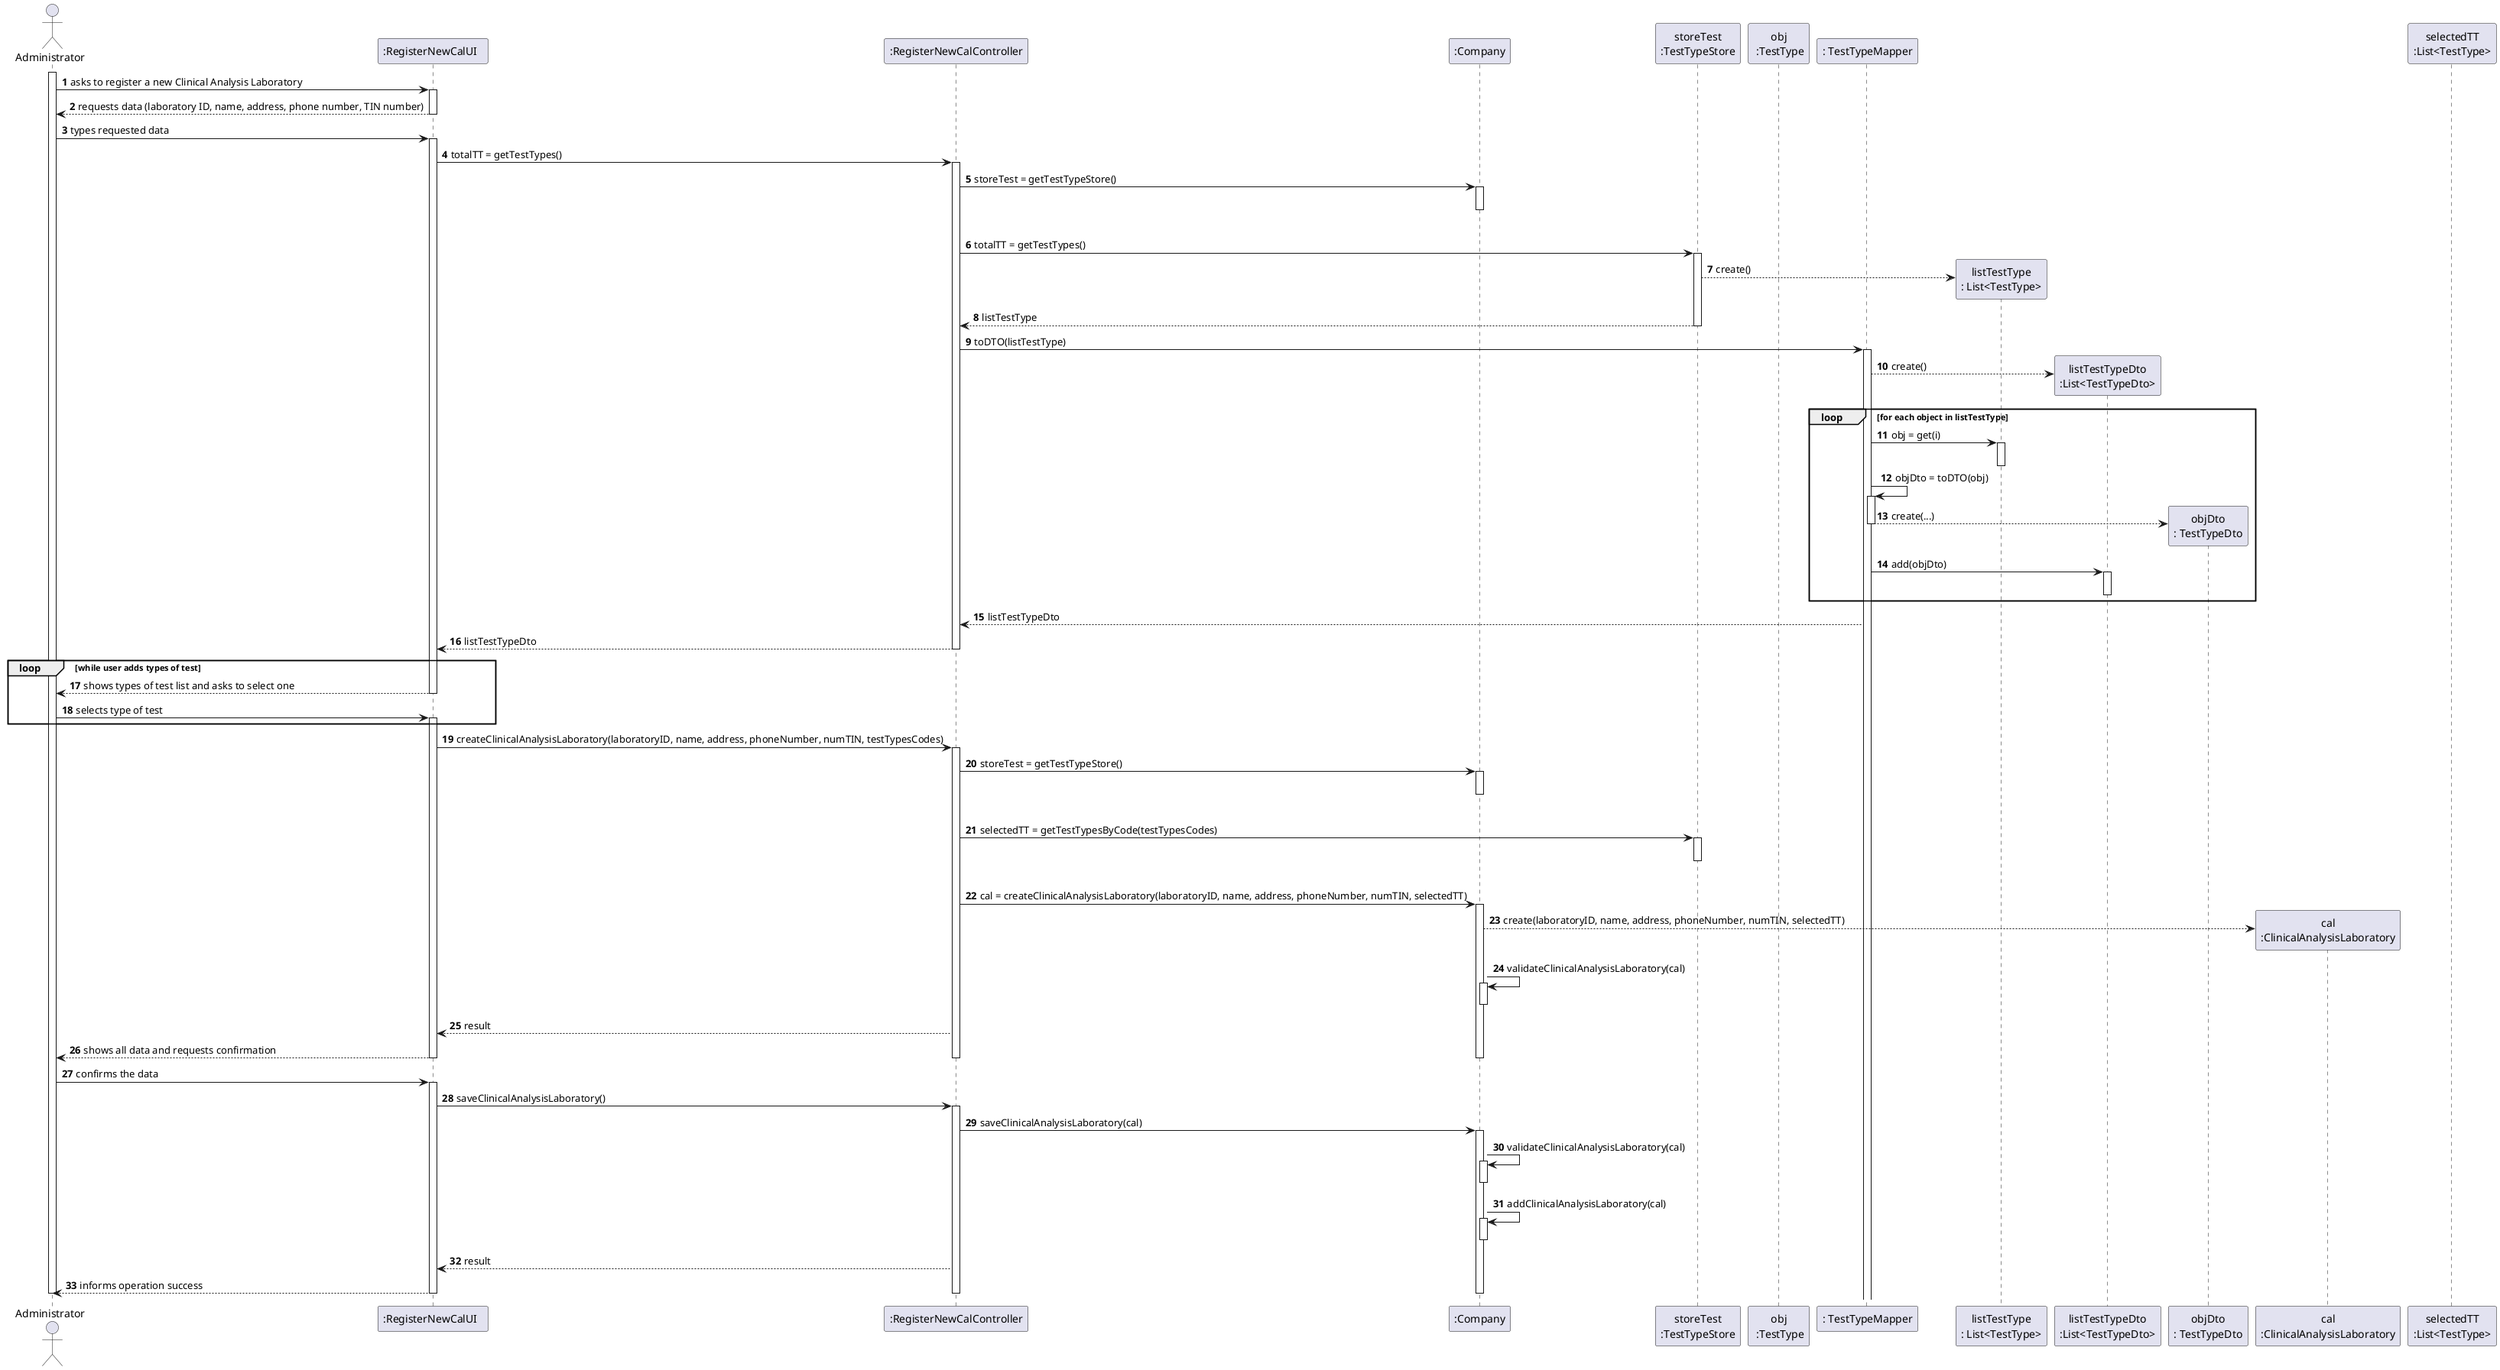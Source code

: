 @startuml
autonumber
'hide footbox
actor "Administrator" as ADM

participant ":RegisterNewCalUI  " as UI
participant ":RegisterNewCalController" as CTRL
/'participant "App" as _APP'/
/'participant "app\n:App" as APP'/
/'participant "session\n:UserSession" as SESSAO'/
participant ":Company" as PLAT
participant "storeTest\n:TestTypeStore" as TEST_TYPE_STORE
participant "obj\n :TestType" as TEST_TYPE_OBJ
participant ": TestTypeMapper" as MAPPER
participant "listTestType\n: List<TestType>" as LIST
participant "listTestTypeDto\n:List<TestTypeDto>" as LIST_DTO
participant "objDto\n: TestTypeDto" as OBJ_DTO
/'participant ":Platform" as PLAT'/
/'participant ":Laboratory" as ORG'/
/'participant "storeLab\n:LaboratoryStore" as LAB_STORE'/
participant "cal\n:ClinicalAnalysisLaboratory" as TAREFA
participant "selectedTT\n:List<TestType>" as CAT

/'listTestType É O MESMO QUE totalTT?'/
/'participant "totalTT\n:List<TestType>" as LIST_CAT'/


activate ADM
ADM -> UI : asks to register a new Clinical Analysis Laboratory
activate UI
UI --> ADM : requests data (laboratory ID, name, address, phone number, TIN number)
deactivate UI

ADM -> UI : types requested data
activate UI

UI -> CTRL : totalTT = getTestTypes()
activate CTRL

CTRL -> PLAT : storeTest = getTestTypeStore()
activate PLAT
|||
deactivate PLAT

CTRL -> TEST_TYPE_STORE : totalTT = getTestTypes()
activate TEST_TYPE_STORE
/'|||'/

/'deactivate CTRL'/

TEST_TYPE_STORE --> LIST** : create()

TEST_TYPE_STORE --> CTRL : listTestType

deactivate TEST_TYPE_STORE

/'deactivate CTRL'/

CTRL -> MAPPER : toDTO(listTestType)
activate MAPPER

MAPPER --> LIST_DTO** : create()

loop for each object in listTestType
MAPPER -> LIST : obj = get(i)
activate LIST
deactivate LIST

MAPPER -> MAPPER : objDto = toDTO(obj)
activate MAPPER

/'ADICIONAR ATRIBUTOS AO CREATE!!!!!'/
MAPPER --> OBJ_DTO** : create(...)
deactivate MAPPER

MAPPER -> LIST_DTO : add(objDto)
activate LIST_DTO
deactivate LIST_DTO
end

MAPPER --> CTRL : listTestTypeDto


CTRL --> UI : listTestTypeDto
deactivate CTRL

loop while user adds types of test
UI --> ADM : shows types of test list and asks to select one
deactivate PLAT
deactivate UI

ADM -> UI : selects type of test
activate UI
end

UI -> CTRL : createClinicalAnalysisLaboratory(laboratoryID, name, address, phoneNumber, numTIN, testTypesCodes)
activate CTRL

CTRL -> PLAT : storeTest = getTestTypeStore()
activate PLAT
|||
deactivate PLAT

CTRL -> TEST_TYPE_STORE : selectedTT = getTestTypesByCode(testTypesCodes)
activate TEST_TYPE_STORE
|||
deactivate TEST_TYPE_STORE

/'CTRL -> ORG : storeLab = getLaboratoryStore()
activate ORG
|||
deactivate ORG'/

/'
CTRL -> _APP: app = getInstance()
activate _APP
|||
deactivate _APP

CTRL -> APP: session = getCurrentSession()
activate APP
|||
deactivate APP

CTRL -> SESSAO : answer = isLoggedInWithRole(USER_ROLE)
activate SESSAO
|||
deactivate SESSAO'/


/'ANTES ESTAVA email = getUserEmail()
CTRL -> SESSAO: email = getUserId()
activate SESSAO
|||
deactivate SESSAO

/'org = getOrganizationByUserEmail(email)
CTRL -> PLAT: cmp = getCompanyByUserId(email)
activate PLAT
|||
deactivate PLAT'/


CTRL -> PLAT: cal = createClinicalAnalysisLaboratory(laboratoryID, name, address, phoneNumber, numTIN, selectedTT)
activate PLAT

PLAT --> TAREFA**: create(laboratoryID, name, address, phoneNumber, numTIN, selectedTT)
PLAT -> PLAT: validateClinicalAnalysisLaboratory(cal)
activate PLAT
deactivate PLAT

CTRL --> UI: result

UI --> ADM: shows all data and requests confirmation
deactivate PLAT
deactivate PLAT
deactivate CTRL
deactivate UI

ADM -> UI : confirms the data
activate UI
UI -> CTRL : saveClinicalAnalysisLaboratory()
activate CTRL

CTRL -> PLAT : saveClinicalAnalysisLaboratory(cal)
activate PLAT

PLAT -> PLAT: validateClinicalAnalysisLaboratory(cal)
activate PLAT
deactivate PLAT
PLAT -> PLAT: addClinicalAnalysisLaboratory(cal)
activate PLAT
deactivate PLAT

CTRL --> UI: result

UI --> ADM : informs operation success
deactivate PLAT
deactivate CTRL
deactivate UI

deactivate ADM

@enduml
